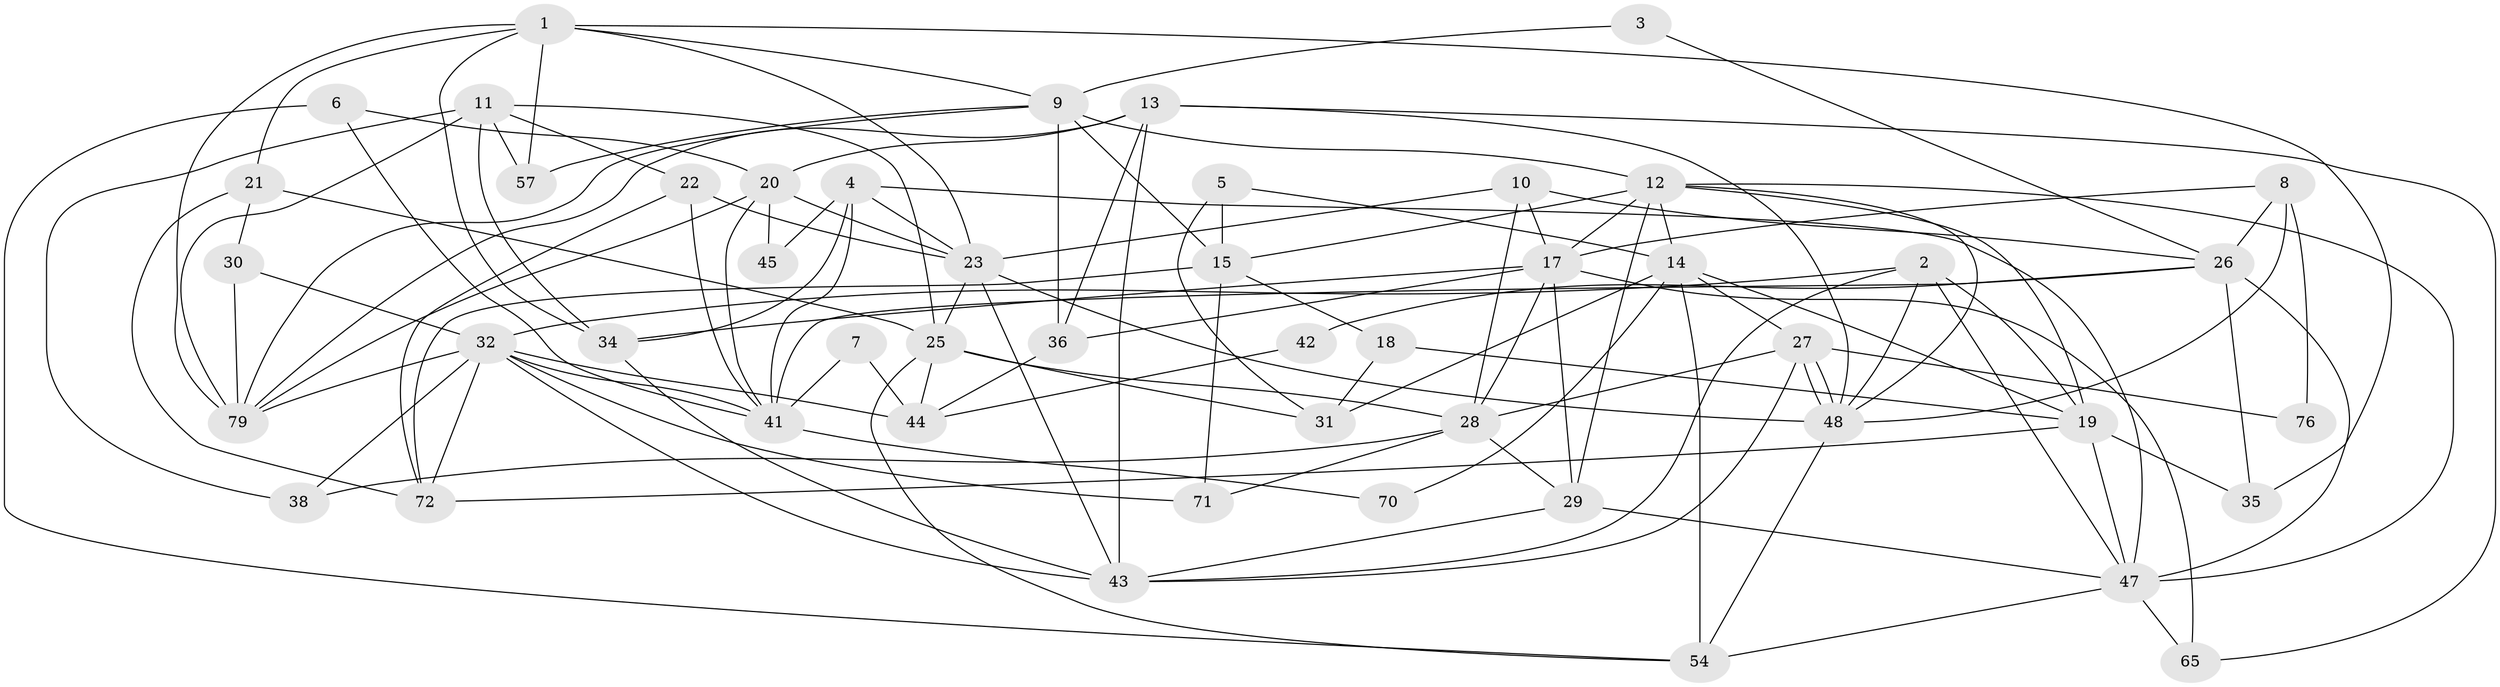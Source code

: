 // original degree distribution, {7: 0.06329113924050633, 2: 0.17721518987341772, 4: 0.21518987341772153, 3: 0.26582278481012656, 6: 0.11392405063291139, 5: 0.1518987341772152, 8: 0.012658227848101266}
// Generated by graph-tools (version 1.1) at 2025/11/02/27/25 16:11:23]
// undirected, 49 vertices, 124 edges
graph export_dot {
graph [start="1"]
  node [color=gray90,style=filled];
  1 [super="+49"];
  2 [super="+24"];
  3;
  4 [super="+51"];
  5;
  6;
  7;
  8;
  9 [super="+40"];
  10;
  11 [super="+52"];
  12 [super="+16"];
  13 [super="+37"];
  14 [super="+50"];
  15 [super="+53"];
  17 [super="+60"];
  18;
  19 [super="+62"];
  20 [super="+33"];
  21 [super="+55"];
  22;
  23 [super="+64"];
  25 [super="+68"];
  26 [super="+69"];
  27 [super="+39"];
  28 [super="+61"];
  29 [super="+67"];
  30;
  31 [super="+74"];
  32 [super="+59"];
  34 [super="+56"];
  35 [super="+46"];
  36 [super="+75"];
  38;
  41 [super="+66"];
  42;
  43 [super="+63"];
  44 [super="+77"];
  45;
  47 [super="+73"];
  48 [super="+58"];
  54 [super="+78"];
  57;
  65;
  70;
  71;
  72;
  76;
  79;
  1 -- 79;
  1 -- 57;
  1 -- 9;
  1 -- 21;
  1 -- 34;
  1 -- 35;
  1 -- 23;
  2 -- 19;
  2 -- 48;
  2 -- 32;
  2 -- 43;
  2 -- 47;
  3 -- 9;
  3 -- 26;
  4 -- 34 [weight=2];
  4 -- 45;
  4 -- 41;
  4 -- 47;
  4 -- 23;
  5 -- 14;
  5 -- 15;
  5 -- 31;
  6 -- 54;
  6 -- 41;
  6 -- 20;
  7 -- 41;
  7 -- 44;
  8 -- 48;
  8 -- 76;
  8 -- 17;
  8 -- 26;
  9 -- 57;
  9 -- 15 [weight=2];
  9 -- 36;
  9 -- 79;
  9 -- 12;
  10 -- 17;
  10 -- 23;
  10 -- 28;
  10 -- 26;
  11 -- 38;
  11 -- 57;
  11 -- 34;
  11 -- 22;
  11 -- 25;
  11 -- 79;
  12 -- 14;
  12 -- 17;
  12 -- 19;
  12 -- 48;
  12 -- 47;
  12 -- 29;
  12 -- 15;
  13 -- 79;
  13 -- 48;
  13 -- 65;
  13 -- 20;
  13 -- 43;
  13 -- 36;
  14 -- 19;
  14 -- 70;
  14 -- 54;
  14 -- 27;
  14 -- 31;
  15 -- 18;
  15 -- 71;
  15 -- 72;
  17 -- 34;
  17 -- 65;
  17 -- 28;
  17 -- 36;
  17 -- 29;
  18 -- 19;
  18 -- 31;
  19 -- 72;
  19 -- 47;
  19 -- 35;
  20 -- 79;
  20 -- 41;
  20 -- 45;
  20 -- 23;
  21 -- 72;
  21 -- 25;
  21 -- 30;
  22 -- 23;
  22 -- 72;
  22 -- 41;
  23 -- 43;
  23 -- 25;
  23 -- 48;
  25 -- 44;
  25 -- 54;
  25 -- 31;
  25 -- 28;
  26 -- 47 [weight=2];
  26 -- 42;
  26 -- 41;
  26 -- 35;
  27 -- 48;
  27 -- 48;
  27 -- 76;
  27 -- 28;
  27 -- 43;
  28 -- 71;
  28 -- 38;
  28 -- 29;
  29 -- 43;
  29 -- 47;
  30 -- 79;
  30 -- 32;
  32 -- 71;
  32 -- 72;
  32 -- 38;
  32 -- 41;
  32 -- 43;
  32 -- 44 [weight=2];
  32 -- 79;
  34 -- 43;
  36 -- 44;
  41 -- 70;
  42 -- 44;
  47 -- 65;
  47 -- 54;
  48 -- 54;
}
